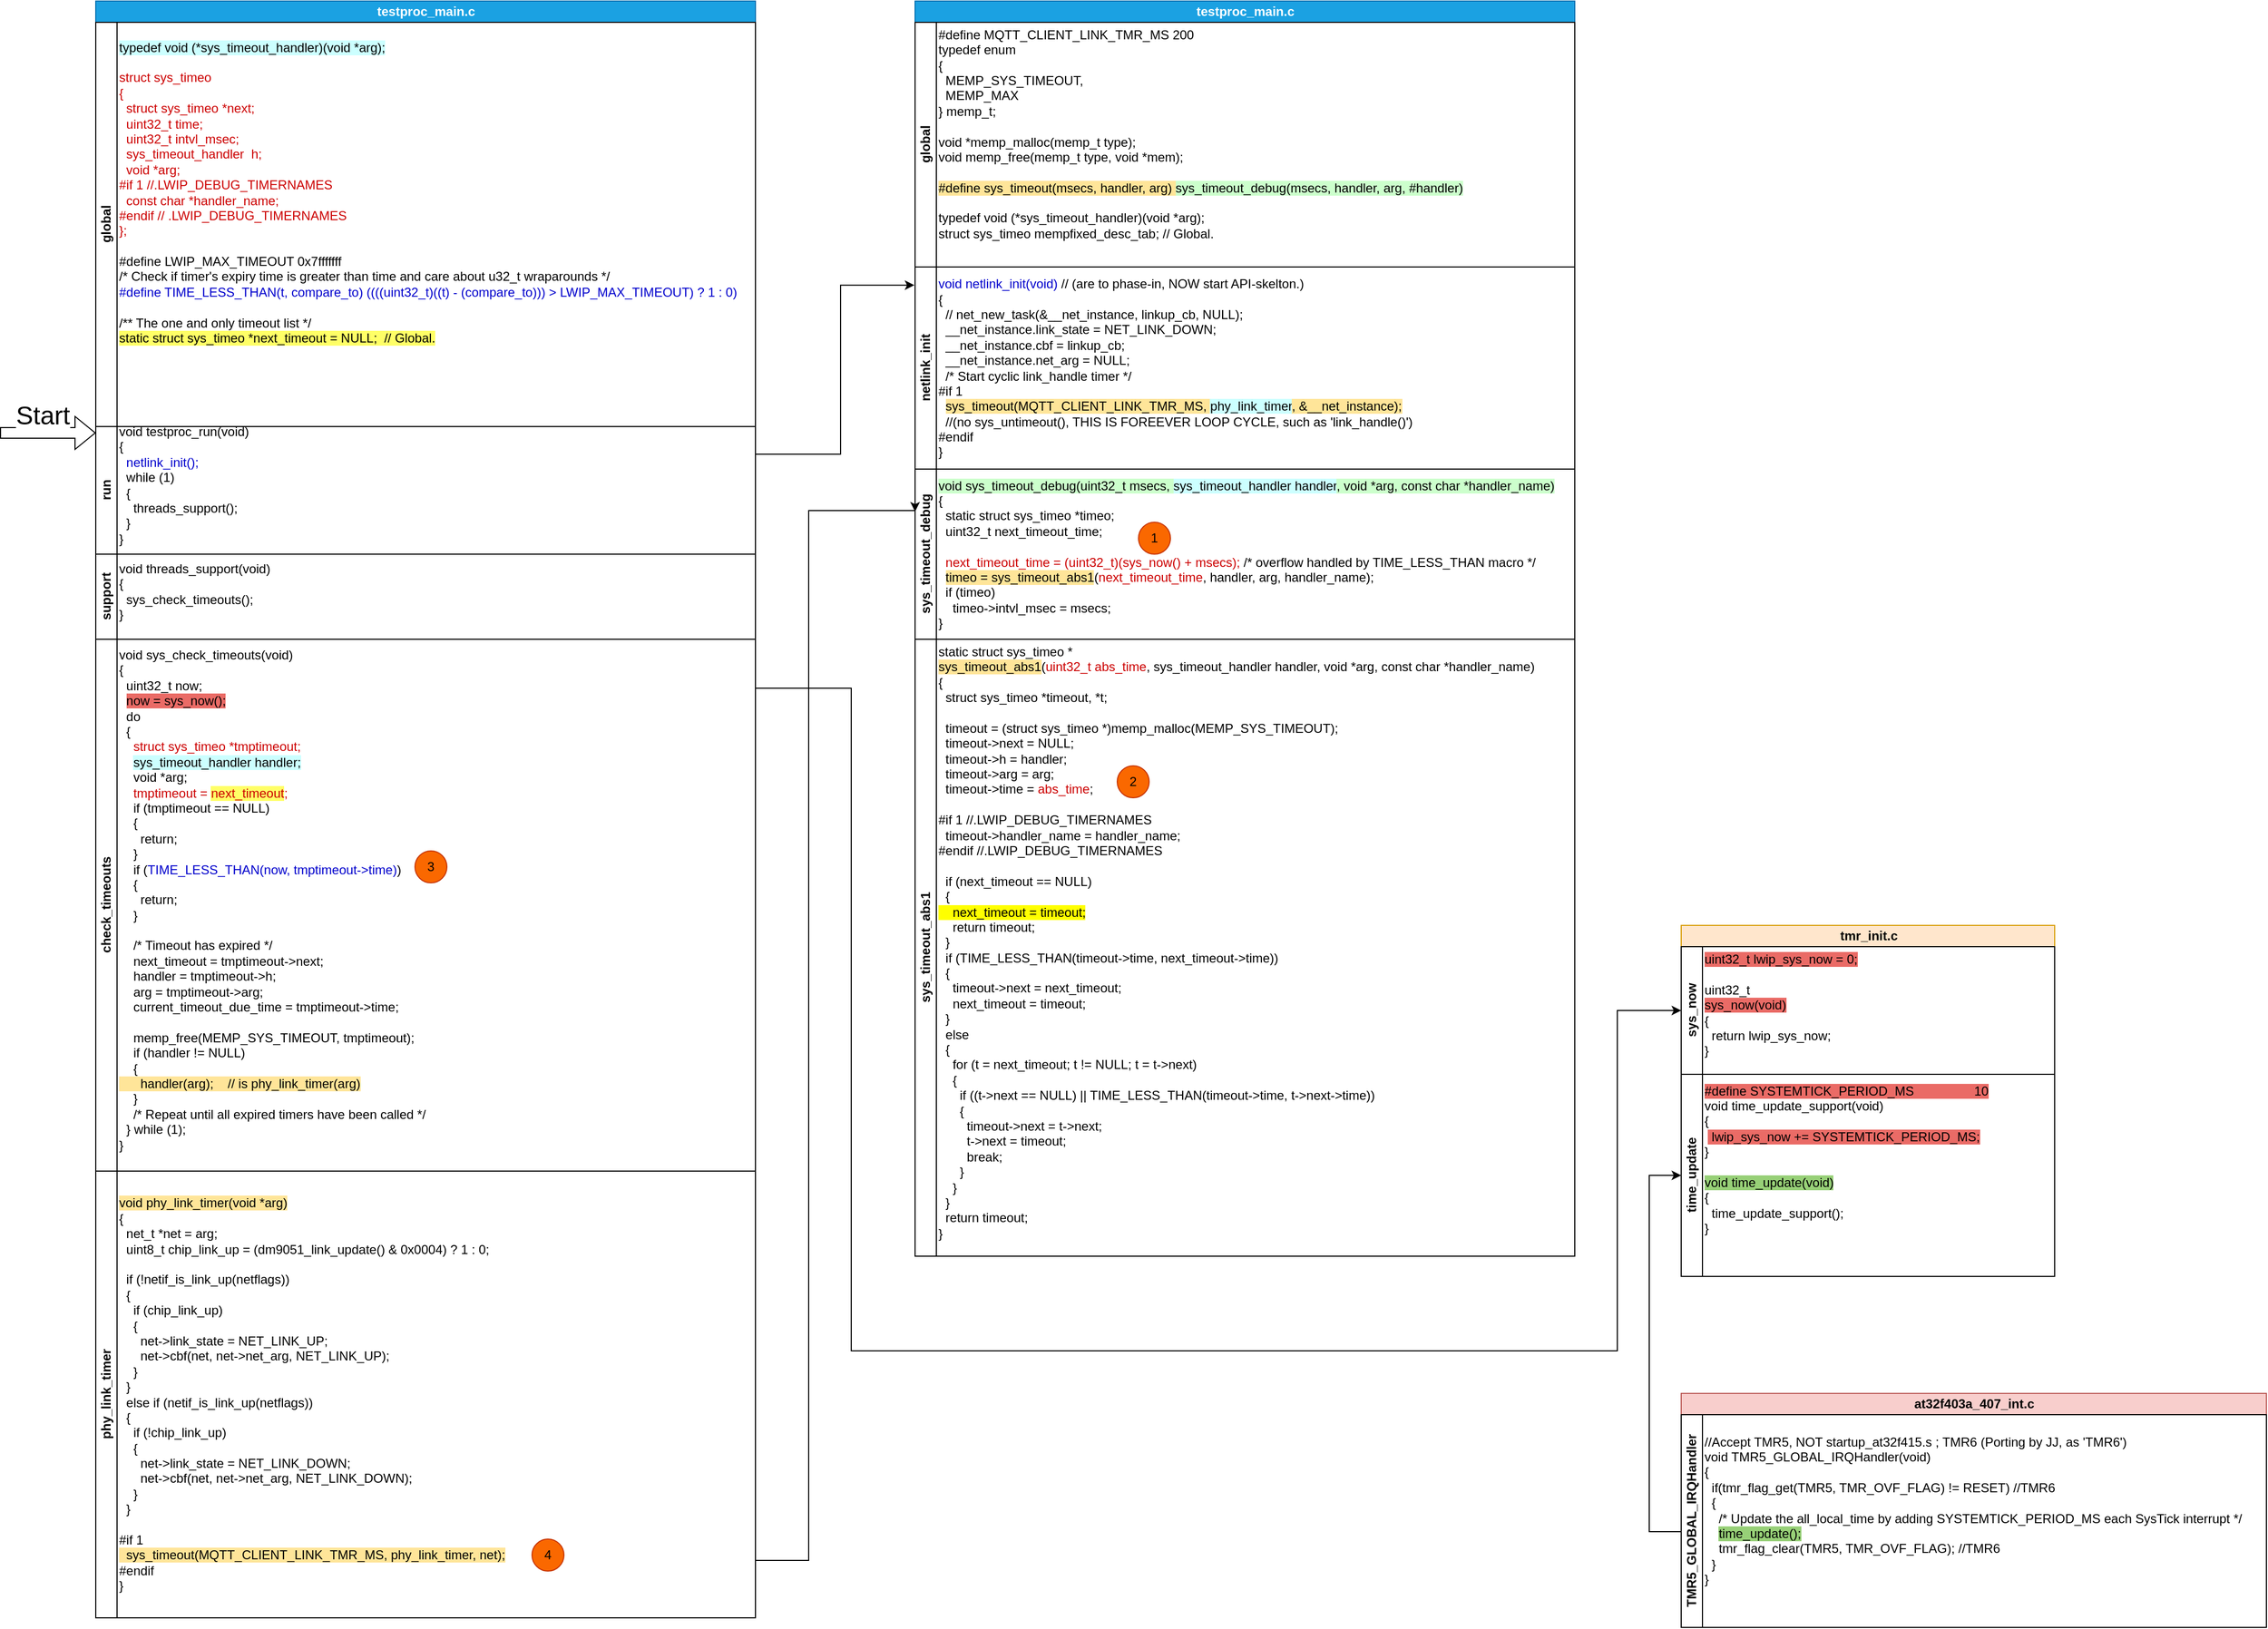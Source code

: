 <mxfile version="22.1.2" type="device">
  <diagram id="--OfDldWvj3_21Q7vEdd" name="threads_support流程圖">
    <mxGraphModel dx="3847" dy="2542" grid="1" gridSize="10" guides="1" tooltips="1" connect="1" arrows="1" fold="1" page="1" pageScale="1" pageWidth="1169" pageHeight="827" math="0" shadow="0">
      <root>
        <mxCell id="0" />
        <mxCell id="1" parent="0" />
        <mxCell id="EVQxHW8LQqNHiingWtXp-5" value="testproc_main.c" style="swimlane;childLayout=stackLayout;resizeParent=1;resizeParentMax=0;horizontal=1;startSize=20;horizontalStack=0;html=1;fillColor=#1ba1e2;fontColor=#ffffff;strokeColor=#006EAF;" parent="1" vertex="1">
          <mxGeometry x="-2170" y="-1589" width="620" height="1520" as="geometry">
            <mxRectangle x="60" y="110" width="70" height="30" as="alternateBounds" />
          </mxGeometry>
        </mxCell>
        <mxCell id="oBCozW88RkX-oRMPtv9t-35" value="global" style="swimlane;startSize=20;horizontal=0;html=1;" parent="EVQxHW8LQqNHiingWtXp-5" vertex="1">
          <mxGeometry y="20" width="620" height="380" as="geometry">
            <mxRectangle y="20" width="440" height="30" as="alternateBounds" />
          </mxGeometry>
        </mxCell>
        <mxCell id="oBCozW88RkX-oRMPtv9t-36" value="&lt;div&gt;&lt;span style=&quot;background-color: rgb(204, 255, 255);&quot;&gt;typedef void (*sys_timeout_handler)(void *arg);&lt;/span&gt;&lt;/div&gt;&lt;div&gt;&lt;br&gt;&lt;/div&gt;&lt;div&gt;&lt;font color=&quot;#cc0000&quot;&gt;struct sys_timeo&lt;/font&gt;&lt;/div&gt;&lt;div&gt;&lt;font color=&quot;#cc0000&quot;&gt;{&lt;/font&gt;&lt;/div&gt;&lt;div&gt;&lt;font color=&quot;#cc0000&quot;&gt;&amp;nbsp; struct sys_timeo *next;&lt;/font&gt;&lt;/div&gt;&lt;div&gt;&lt;font color=&quot;#cc0000&quot;&gt;&amp;nbsp; uint32_t time;&lt;/font&gt;&lt;/div&gt;&lt;div&gt;&lt;font color=&quot;#cc0000&quot;&gt;&amp;nbsp; uint32_t intvl_msec;&lt;/font&gt;&lt;/div&gt;&lt;div&gt;&lt;font color=&quot;#cc0000&quot;&gt;&amp;nbsp; sys_timeout_handler&amp;nbsp; h;&lt;/font&gt;&lt;/div&gt;&lt;div&gt;&lt;font color=&quot;#cc0000&quot;&gt;&amp;nbsp; void *arg;&lt;/font&gt;&lt;/div&gt;&lt;div&gt;&lt;font color=&quot;#cc0000&quot;&gt;#if 1 //.LWIP_DEBUG_TIMERNAMES&lt;/font&gt;&lt;/div&gt;&lt;div&gt;&lt;font color=&quot;#cc0000&quot;&gt;&amp;nbsp; const char *handler_name;&lt;/font&gt;&lt;/div&gt;&lt;div&gt;&lt;font color=&quot;#cc0000&quot;&gt;#endif // .LWIP_DEBUG_TIMERNAMES&lt;/font&gt;&lt;/div&gt;&lt;div&gt;&lt;font color=&quot;#cc0000&quot;&gt;};&lt;/font&gt;&lt;/div&gt;&lt;div&gt;&lt;br&gt;&lt;/div&gt;&lt;div&gt;#define LWIP_MAX_TIMEOUT 0x7fffffff&lt;/div&gt;&lt;div&gt;&lt;span style=&quot;background-color: initial;&quot;&gt;/* Check if timer&#39;s expiry time is greater than time and care about u32_t wraparounds */&lt;/span&gt;&lt;br&gt;&lt;/div&gt;&lt;div&gt;&lt;font color=&quot;#0000cc&quot;&gt;#define TIME_LESS_THAN(t, compare_to) ((((uint32_t)((t) - (compare_to))) &amp;gt; LWIP_MAX_TIMEOUT) ? 1 : 0)&lt;/font&gt;&lt;/div&gt;&lt;div&gt;&lt;br&gt;&lt;/div&gt;&lt;div&gt;/** The one and only timeout list */&lt;/div&gt;&lt;span style=&quot;background-color: rgb(255, 255, 102);&quot;&gt;static struct sys_timeo *next_timeout = NULL;&amp;nbsp; // Global.&lt;/span&gt;" style="text;html=1;align=left;verticalAlign=middle;resizable=0;points=[];autosize=1;strokeColor=none;fillColor=none;" parent="oBCozW88RkX-oRMPtv9t-35" vertex="1">
          <mxGeometry x="20" y="10" width="600" height="300" as="geometry" />
        </mxCell>
        <mxCell id="EVQxHW8LQqNHiingWtXp-6" value="run" style="swimlane;startSize=20;horizontal=0;html=1;" parent="EVQxHW8LQqNHiingWtXp-5" vertex="1">
          <mxGeometry y="400" width="620" height="120" as="geometry">
            <mxRectangle y="50" width="440" height="30" as="alternateBounds" />
          </mxGeometry>
        </mxCell>
        <mxCell id="EVQxHW8LQqNHiingWtXp-21" value="&lt;div&gt;void testproc_run(void)&lt;/div&gt;&lt;div&gt;{&lt;/div&gt;&lt;div&gt;&amp;nbsp; &lt;font color=&quot;#0000cc&quot;&gt;netlink_init();&lt;/font&gt;&lt;br&gt;&lt;/div&gt;&lt;div&gt;&lt;div&gt;&amp;nbsp; while (1)&lt;/div&gt;&lt;div&gt;&amp;nbsp; {&lt;/div&gt;&lt;div&gt;&amp;nbsp; &amp;nbsp; threads_support();&lt;/div&gt;&lt;div&gt;&amp;nbsp; }&lt;/div&gt;&lt;div&gt;}&lt;/div&gt;&lt;/div&gt;" style="text;html=1;align=left;verticalAlign=middle;resizable=0;points=[];autosize=1;strokeColor=none;fillColor=none;" parent="EVQxHW8LQqNHiingWtXp-6" vertex="1">
          <mxGeometry x="20" y="-10" width="150" height="130" as="geometry" />
        </mxCell>
        <mxCell id="EVQxHW8LQqNHiingWtXp-7" value="support" style="swimlane;startSize=20;horizontal=0;html=1;" parent="EVQxHW8LQqNHiingWtXp-5" vertex="1">
          <mxGeometry y="520" width="620" height="80" as="geometry">
            <mxRectangle y="490" width="620" height="30" as="alternateBounds" />
          </mxGeometry>
        </mxCell>
        <mxCell id="oBCozW88RkX-oRMPtv9t-1" value="&lt;div&gt;void threads_support(void)&lt;/div&gt;&lt;div&gt;{&lt;/div&gt;&lt;div&gt;&amp;nbsp; sys_check_timeouts();&lt;/div&gt;&lt;div&gt;}&lt;/div&gt;" style="text;html=1;align=left;verticalAlign=middle;resizable=0;points=[];autosize=1;strokeColor=none;fillColor=none;" parent="EVQxHW8LQqNHiingWtXp-7" vertex="1">
          <mxGeometry x="20" width="170" height="70" as="geometry" />
        </mxCell>
        <mxCell id="EVQxHW8LQqNHiingWtXp-15" value="check_timeouts" style="swimlane;startSize=20;horizontal=0;html=1;" parent="EVQxHW8LQqNHiingWtXp-5" vertex="1">
          <mxGeometry y="600" width="620" height="500" as="geometry">
            <mxRectangle y="570" width="620" height="30" as="alternateBounds" />
          </mxGeometry>
        </mxCell>
        <mxCell id="oBCozW88RkX-oRMPtv9t-4" value="&lt;div&gt;void sys_check_timeouts(void)&lt;/div&gt;&lt;div&gt;{&lt;/div&gt;&lt;div&gt;&amp;nbsp; uint32_t now;&lt;/div&gt;&lt;div&gt;&lt;span style=&quot;background-color: initial;&quot;&gt;&amp;nbsp; &lt;/span&gt;&lt;span style=&quot;background-color: rgb(234, 107, 102);&quot;&gt;now = sys_now();&lt;/span&gt;&lt;br&gt;&lt;/div&gt;&lt;div&gt;&lt;span style=&quot;background-color: initial;&quot;&gt;&amp;nbsp; do&lt;/span&gt;&lt;br&gt;&lt;/div&gt;&lt;div&gt;&amp;nbsp; {&lt;/div&gt;&lt;div&gt;&amp;nbsp; &amp;nbsp; &lt;font color=&quot;#cc0000&quot;&gt;struct sys_timeo *tmptimeout;&lt;/font&gt;&lt;/div&gt;&lt;div&gt;&amp;nbsp; &amp;nbsp; &lt;span style=&quot;background-color: rgb(204, 255, 255);&quot;&gt;sys_timeout_handler handler;&lt;/span&gt;&lt;/div&gt;&lt;div&gt;&amp;nbsp; &amp;nbsp; void *arg;&lt;/div&gt;&lt;div&gt;&amp;nbsp; &amp;nbsp; &lt;font style=&quot;&quot; color=&quot;#cc0000&quot;&gt;tmptimeout = &lt;span style=&quot;background-color: rgb(255, 255, 102);&quot;&gt;next_timeout&lt;/span&gt;;&lt;/font&gt;&lt;br&gt;&lt;/div&gt;&lt;div&gt;&amp;nbsp; &amp;nbsp; if (tmptimeout == NULL)&lt;/div&gt;&lt;div&gt;&amp;nbsp; &amp;nbsp; {&lt;/div&gt;&lt;div&gt;&amp;nbsp; &amp;nbsp; &amp;nbsp; return;&lt;/div&gt;&lt;div&gt;&amp;nbsp; &amp;nbsp; }&lt;/div&gt;&lt;div&gt;&lt;span style=&quot;background-color: initial;&quot;&gt;&amp;nbsp; &amp;nbsp; if (&lt;font color=&quot;#0000cc&quot;&gt;TIME_LESS_THAN(now, tmptimeout-&amp;gt;time)&lt;/font&gt;)&lt;/span&gt;&lt;br&gt;&lt;/div&gt;&lt;div&gt;&amp;nbsp; &amp;nbsp; {&lt;/div&gt;&lt;div&gt;&amp;nbsp; &amp;nbsp; &amp;nbsp; return;&lt;/div&gt;&lt;div&gt;&amp;nbsp; &amp;nbsp; }&lt;/div&gt;&lt;div&gt;&lt;br&gt;&lt;/div&gt;&lt;div&gt;&amp;nbsp; &amp;nbsp; /* Timeout has expired */&lt;/div&gt;&lt;div&gt;&amp;nbsp; &amp;nbsp; next_timeout = tmptimeout-&amp;gt;next;&lt;/div&gt;&lt;div&gt;&amp;nbsp; &amp;nbsp; handler = tmptimeout-&amp;gt;h;&amp;nbsp;&lt;/div&gt;&lt;div&gt;&amp;nbsp; &amp;nbsp; arg = tmptimeout-&amp;gt;arg;&lt;/div&gt;&lt;div&gt;&amp;nbsp; &amp;nbsp; current_timeout_due_time = tmptimeout-&amp;gt;time;&lt;/div&gt;&lt;div&gt;&lt;br&gt;&lt;/div&gt;&lt;div&gt;&amp;nbsp; &amp;nbsp; memp_free(MEMP_SYS_TIMEOUT, tmptimeout);&lt;/div&gt;&lt;div&gt;&amp;nbsp; &amp;nbsp; if (handler != NULL)&lt;/div&gt;&lt;div&gt;&amp;nbsp; &amp;nbsp; {&lt;/div&gt;&lt;div&gt;&lt;span style=&quot;background-color: rgb(255, 229, 153);&quot;&gt;&amp;nbsp; &amp;nbsp; &amp;nbsp; handler(arg);&amp;nbsp; &amp;nbsp; // is phy_link_timer(arg)&lt;/span&gt;&lt;br&gt;&lt;/div&gt;&lt;div&gt;&amp;nbsp; &amp;nbsp; }&lt;/div&gt;&lt;div&gt;&lt;span style=&quot;background-color: initial;&quot;&gt;&amp;nbsp; &amp;nbsp; /* Repeat until all expired timers have been called */&lt;/span&gt;&lt;br&gt;&lt;/div&gt;&lt;div&gt;&amp;nbsp; } while (1);&lt;/div&gt;&lt;div&gt;}&lt;/div&gt;" style="text;html=1;align=left;verticalAlign=middle;resizable=0;points=[];autosize=1;strokeColor=none;fillColor=none;" parent="EVQxHW8LQqNHiingWtXp-15" vertex="1">
          <mxGeometry x="20" width="310" height="490" as="geometry" />
        </mxCell>
        <mxCell id="NPQRFd8YleLFNfLJd79X-15" value="3" style="ellipse;whiteSpace=wrap;html=1;aspect=fixed;fillColor=#fa6800;strokeColor=#C73500;fontColor=#000000;" vertex="1" parent="EVQxHW8LQqNHiingWtXp-15">
          <mxGeometry x="300" y="199" width="30" height="30" as="geometry" />
        </mxCell>
        <mxCell id="oBCozW88RkX-oRMPtv9t-25" value="phy_link_timer" style="swimlane;startSize=20;horizontal=0;html=1;" parent="EVQxHW8LQqNHiingWtXp-5" vertex="1">
          <mxGeometry y="1100" width="620" height="420" as="geometry">
            <mxRectangle y="1160" width="620" height="30" as="alternateBounds" />
          </mxGeometry>
        </mxCell>
        <mxCell id="oBCozW88RkX-oRMPtv9t-59" value="&lt;div&gt;&lt;br&gt;&lt;/div&gt;&lt;div&gt;&lt;span style=&quot;background-color: rgb(255, 229, 153);&quot;&gt;void phy_link_timer(void *arg)&lt;/span&gt;&lt;/div&gt;&lt;div&gt;{&lt;/div&gt;&lt;div&gt;&amp;nbsp; net_t *net = arg;&lt;/div&gt;&lt;div&gt;&amp;nbsp; uint8_t chip_link_up = (dm9051_link_update() &amp;amp; 0x0004) ? 1 : 0;&lt;/div&gt;&lt;div&gt;&lt;br&gt;&lt;/div&gt;&lt;div&gt;&amp;nbsp; if (!netif_is_link_up(netflags))&lt;/div&gt;&lt;div&gt;&amp;nbsp; {&lt;/div&gt;&lt;div&gt;&amp;nbsp; &amp;nbsp; if (chip_link_up)&lt;/div&gt;&lt;div&gt;&amp;nbsp; &amp;nbsp; {&lt;/div&gt;&lt;div&gt;&amp;nbsp; &amp;nbsp; &amp;nbsp; net-&amp;gt;link_state = NET_LINK_UP;&lt;/div&gt;&lt;div&gt;&amp;nbsp; &amp;nbsp; &amp;nbsp; net-&amp;gt;cbf(net, net-&amp;gt;net_arg, NET_LINK_UP);&lt;/div&gt;&lt;div&gt;&amp;nbsp; &amp;nbsp; }&lt;/div&gt;&lt;div&gt;&amp;nbsp; }&lt;/div&gt;&lt;div&gt;&amp;nbsp; else if (netif_is_link_up(netflags))&lt;/div&gt;&lt;div&gt;&amp;nbsp; {&lt;/div&gt;&lt;div&gt;&amp;nbsp; &amp;nbsp; if (!chip_link_up)&lt;/div&gt;&lt;div&gt;&amp;nbsp; &amp;nbsp; {&lt;/div&gt;&lt;div&gt;&amp;nbsp; &amp;nbsp; &amp;nbsp; net-&amp;gt;link_state = NET_LINK_DOWN;&lt;/div&gt;&lt;div&gt;&amp;nbsp; &amp;nbsp; &amp;nbsp; net-&amp;gt;cbf(net, net-&amp;gt;net_arg, NET_LINK_DOWN);&lt;/div&gt;&lt;div&gt;&amp;nbsp; &amp;nbsp; }&lt;/div&gt;&lt;div&gt;&amp;nbsp; }&lt;/div&gt;&lt;div&gt;&lt;br&gt;&lt;/div&gt;&lt;div&gt;#if 1&lt;/div&gt;&lt;div&gt;&lt;span style=&quot;background-color: rgb(255, 229, 153);&quot;&gt;&amp;nbsp; sys_timeout(MQTT_CLIENT_LINK_TMR_MS, phy_link_timer, net);&lt;/span&gt;&lt;/div&gt;&lt;div&gt;#endif&lt;/div&gt;&lt;div&gt;}&lt;/div&gt;&lt;div&gt;&lt;br&gt;&lt;/div&gt;" style="text;html=1;align=left;verticalAlign=middle;resizable=0;points=[];autosize=1;strokeColor=none;fillColor=none;" parent="oBCozW88RkX-oRMPtv9t-25" vertex="1">
          <mxGeometry x="20" width="390" height="420" as="geometry" />
        </mxCell>
        <mxCell id="NPQRFd8YleLFNfLJd79X-3" value="4" style="ellipse;whiteSpace=wrap;html=1;aspect=fixed;fillColor=#fa6800;strokeColor=#C73500;fontColor=#000000;" vertex="1" parent="oBCozW88RkX-oRMPtv9t-25">
          <mxGeometry x="410" y="346" width="30" height="30" as="geometry" />
        </mxCell>
        <mxCell id="oBCozW88RkX-oRMPtv9t-8" value="tmr_init.c" style="swimlane;childLayout=stackLayout;resizeParent=1;resizeParentMax=0;horizontal=1;startSize=20;horizontalStack=0;html=1;fillColor=#ffe6cc;strokeColor=#d79b00;" parent="1" vertex="1">
          <mxGeometry x="-680" y="-720" width="351" height="330" as="geometry">
            <mxRectangle x="60" y="110" width="70" height="30" as="alternateBounds" />
          </mxGeometry>
        </mxCell>
        <mxCell id="oBCozW88RkX-oRMPtv9t-9" value="sys_now" style="swimlane;startSize=20;horizontal=0;html=1;" parent="oBCozW88RkX-oRMPtv9t-8" vertex="1">
          <mxGeometry y="20" width="351" height="120" as="geometry" />
        </mxCell>
        <mxCell id="oBCozW88RkX-oRMPtv9t-10" value="&lt;div&gt;&lt;span style=&quot;background-color: rgb(234, 107, 102);&quot;&gt;uint32_t lwip_sys_now = 0;&lt;/span&gt;&lt;/div&gt;&lt;div&gt;&lt;br&gt;&lt;/div&gt;&lt;div&gt;uint32_t&lt;/div&gt;&lt;div&gt;&lt;span style=&quot;background-color: rgb(234, 107, 102);&quot;&gt;sys_now(void)&lt;/span&gt;&lt;/div&gt;&lt;div&gt;{&lt;/div&gt;&lt;div&gt;&amp;nbsp; return lwip_sys_now;&lt;/div&gt;&lt;div&gt;}&lt;/div&gt;" style="text;html=1;align=left;verticalAlign=middle;resizable=0;points=[];autosize=1;strokeColor=none;fillColor=none;" parent="oBCozW88RkX-oRMPtv9t-9" vertex="1">
          <mxGeometry x="20" width="170" height="110" as="geometry" />
        </mxCell>
        <mxCell id="oBCozW88RkX-oRMPtv9t-13" value="time_update" style="swimlane;startSize=20;horizontal=0;html=1;" parent="oBCozW88RkX-oRMPtv9t-8" vertex="1">
          <mxGeometry y="140" width="351" height="190" as="geometry" />
        </mxCell>
        <mxCell id="NPQRFd8YleLFNfLJd79X-8" value="&lt;div&gt;&lt;span style=&quot;background-color: rgb(234, 107, 102);&quot;&gt;#define SYSTEMTICK_PERIOD_MS&amp;nbsp; &amp;nbsp; &amp;nbsp; &amp;nbsp; &amp;nbsp; &amp;nbsp; &amp;nbsp;&lt;span style=&quot;white-space: pre;&quot;&gt;&amp;nbsp;&amp;nbsp;&amp;nbsp;&amp;nbsp;&lt;/span&gt;10&lt;/span&gt;&lt;/div&gt;&lt;div&gt;void time_update_support(void)&lt;/div&gt;&lt;div&gt;{&lt;/div&gt;&lt;div&gt;&amp;nbsp;&lt;span style=&quot;background-color: rgb(234, 107, 102);&quot;&gt; lwip_sys_now += SYSTEMTICK_PERIOD_MS;&lt;/span&gt;&lt;/div&gt;&lt;div&gt;}&lt;/div&gt;&lt;div&gt;&lt;br&gt;&lt;/div&gt;&lt;div&gt;&lt;span style=&quot;background-color: rgb(151, 208, 119);&quot;&gt;void time_update(void)&lt;/span&gt;&lt;/div&gt;&lt;div&gt;{&lt;/div&gt;&lt;div&gt;&amp;nbsp; time_update_support();&lt;/div&gt;&lt;div&gt;}&lt;/div&gt;" style="text;html=1;align=left;verticalAlign=middle;resizable=0;points=[];autosize=1;strokeColor=none;fillColor=none;" vertex="1" parent="oBCozW88RkX-oRMPtv9t-13">
          <mxGeometry x="20" width="290" height="160" as="geometry" />
        </mxCell>
        <mxCell id="oBCozW88RkX-oRMPtv9t-18" style="edgeStyle=orthogonalEdgeStyle;rounded=0;orthogonalLoop=1;jettySize=auto;html=1;startArrow=none;startFill=0;entryX=0;entryY=0.5;entryDx=0;entryDy=0;" parent="1" edge="1" target="oBCozW88RkX-oRMPtv9t-9">
          <mxGeometry relative="1" as="geometry">
            <Array as="points">
              <mxPoint x="-1460" y="-943" />
              <mxPoint x="-1460" y="-320" />
              <mxPoint x="-740" y="-320" />
              <mxPoint x="-740" y="-640" />
            </Array>
            <mxPoint x="-1550" y="-943.04" as="sourcePoint" />
            <mxPoint x="-1450" y="-533" as="targetPoint" />
          </mxGeometry>
        </mxCell>
        <mxCell id="gl4QMVNb20nadSJKKBGm-1" value="testproc_main.c" style="swimlane;childLayout=stackLayout;resizeParent=1;resizeParentMax=0;horizontal=1;startSize=20;horizontalStack=0;html=1;fillColor=#1ba1e2;fontColor=#ffffff;strokeColor=#006EAF;" parent="1" vertex="1">
          <mxGeometry x="-1400" y="-1589" width="620" height="1180" as="geometry">
            <mxRectangle x="60" y="110" width="70" height="30" as="alternateBounds" />
          </mxGeometry>
        </mxCell>
        <mxCell id="gl4QMVNb20nadSJKKBGm-8" value="global" style="swimlane;startSize=20;horizontal=0;html=1;" parent="gl4QMVNb20nadSJKKBGm-1" vertex="1">
          <mxGeometry y="20" width="620" height="230" as="geometry" />
        </mxCell>
        <mxCell id="gl4QMVNb20nadSJKKBGm-10" value="&lt;span style=&quot;background-color: rgb(255, 229, 153);&quot;&gt;&lt;div&gt;#define MQTT_CLIENT_LINK_TMR_MS 200&lt;br&gt;&lt;/div&gt;&lt;div&gt;typedef enum&lt;/div&gt;&lt;div&gt;{&lt;/div&gt;&lt;div&gt;&amp;nbsp; MEMP_SYS_TIMEOUT,&lt;/div&gt;&lt;div&gt;&amp;nbsp; MEMP_MAX&lt;br&gt;&lt;/div&gt;&lt;div&gt;} memp_t;&lt;/div&gt;&lt;div&gt;&lt;br&gt;&lt;/div&gt;&lt;div&gt;void *memp_malloc(memp_t type);&lt;/div&gt;&lt;div&gt;void memp_free(memp_t type, void *mem);&lt;/div&gt;&lt;br&gt;#define sys_timeout(msecs, handler, arg) &lt;/span&gt;&lt;span style=&quot;background-color: rgb(204, 255, 204);&quot;&gt;sys_timeout_debug(msecs, handler, arg, #handler)&lt;/span&gt;&lt;br&gt;&lt;br&gt;typedef void (*sys_timeout_handler)(void *arg);&lt;br&gt;struct sys_timeo mempfixed_desc_tab; // Global.&lt;span style=&quot;background-color: rgb(204, 255, 255);&quot;&gt;&lt;br&gt;&lt;/span&gt;" style="text;html=1;align=left;verticalAlign=middle;resizable=0;points=[];autosize=1;strokeColor=none;fillColor=none;" parent="gl4QMVNb20nadSJKKBGm-8" vertex="1">
          <mxGeometry x="20" width="520" height="210" as="geometry" />
        </mxCell>
        <mxCell id="gl4QMVNb20nadSJKKBGm-2" value="netlink_init" style="swimlane;startSize=20;horizontal=0;html=1;" parent="gl4QMVNb20nadSJKKBGm-1" vertex="1">
          <mxGeometry y="250" width="620" height="190" as="geometry" />
        </mxCell>
        <mxCell id="gl4QMVNb20nadSJKKBGm-9" value="&lt;div&gt;&lt;font color=&quot;#0000cc&quot;&gt;void netlink_init(void)&lt;/font&gt; // (are to phase-in, NOW start API-skelton.)&lt;/div&gt;&lt;div&gt;{&lt;/div&gt;&lt;div&gt;&amp;nbsp; // net_new_task(&amp;amp;__net_instance, linkup_cb, NULL);&lt;/div&gt;&lt;div&gt;&amp;nbsp; __net_instance.link_state = NET_LINK_DOWN;&lt;/div&gt;&lt;div&gt;&amp;nbsp; __net_instance.cbf = linkup_cb;&lt;/div&gt;&lt;div&gt;&amp;nbsp; __net_instance.net_arg = NULL;&lt;/div&gt;&lt;div&gt;&amp;nbsp; /* Start cyclic link_handle timer */&lt;/div&gt;&lt;div&gt;#if 1&lt;/div&gt;&lt;div&gt;&amp;nbsp; &lt;span style=&quot;background-color: rgb(255, 229, 153);&quot;&gt;sys_timeout(MQTT_CLIENT_LINK_TMR_MS, &lt;/span&gt;&lt;span style=&quot;background-color: rgb(204, 255, 255);&quot;&gt;phy_link_timer&lt;/span&gt;&lt;span style=&quot;background-color: rgb(255, 229, 153);&quot;&gt;, &amp;amp;__net_instance);&lt;/span&gt;&amp;nbsp;&lt;/div&gt;&lt;div&gt;&amp;nbsp; //(no sys_untimeout(), THIS IS FOREEVER LOOP CYCLE, such as &#39;link_handle()&#39;)&lt;/div&gt;&lt;div&gt;#endif&lt;/div&gt;&lt;div&gt;}&lt;/div&gt;" style="text;html=1;align=left;verticalAlign=middle;resizable=0;points=[];autosize=1;strokeColor=none;fillColor=none;" parent="gl4QMVNb20nadSJKKBGm-2" vertex="1">
          <mxGeometry x="20" width="470" height="190" as="geometry" />
        </mxCell>
        <mxCell id="gl4QMVNb20nadSJKKBGm-4" value="sys_timeout_debug" style="swimlane;startSize=20;horizontal=0;html=1;" parent="gl4QMVNb20nadSJKKBGm-1" vertex="1">
          <mxGeometry y="440" width="620" height="160" as="geometry" />
        </mxCell>
        <mxCell id="gl4QMVNb20nadSJKKBGm-5" value="&lt;div&gt;&lt;span style=&quot;background-color: rgb(204, 255, 204);&quot;&gt;void sys_timeout_debug(uint32_t msecs, &lt;/span&gt;&lt;span style=&quot;background-color: rgb(204, 255, 255);&quot;&gt;sys_timeout_handler handler&lt;/span&gt;&lt;span style=&quot;background-color: rgb(204, 255, 204);&quot;&gt;, void *arg, const char *handler_name)&lt;/span&gt;&lt;/div&gt;&lt;div&gt;{&lt;/div&gt;&lt;div&gt;&amp;nbsp; static struct sys_timeo *timeo;&lt;/div&gt;&lt;div&gt;&amp;nbsp; uint32_t next_timeout_time;&lt;/div&gt;&lt;div&gt;&lt;br&gt;&lt;/div&gt;&lt;div&gt;&amp;nbsp; &lt;font color=&quot;#cc0000&quot;&gt;next_timeout_time = (uint32_t)(sys_now() + msecs);&lt;/font&gt; /* overflow handled by TIME_LESS_THAN macro */&lt;/div&gt;&lt;div&gt;&amp;nbsp; &lt;span style=&quot;background-color: rgb(255, 229, 153);&quot;&gt;timeo = sys_timeout_abs1&lt;/span&gt;(&lt;font color=&quot;#cc0000&quot;&gt;next_timeout_time&lt;/font&gt;, handler, arg, handler_name);&lt;/div&gt;&lt;div&gt;&amp;nbsp; if (timeo)&lt;/div&gt;&lt;div&gt;&amp;nbsp; &amp;nbsp; timeo-&amp;gt;intvl_msec = msecs;&lt;/div&gt;&lt;div&gt;}&lt;/div&gt;" style="text;html=1;align=left;verticalAlign=middle;resizable=0;points=[];autosize=1;strokeColor=none;fillColor=none;" parent="gl4QMVNb20nadSJKKBGm-4" vertex="1">
          <mxGeometry x="20" width="600" height="160" as="geometry" />
        </mxCell>
        <mxCell id="EVQxHW8LQqNHiingWtXp-16" value="1" style="ellipse;whiteSpace=wrap;html=1;aspect=fixed;fillColor=#fa6800;strokeColor=#C73500;fontColor=#000000;" parent="gl4QMVNb20nadSJKKBGm-4" vertex="1">
          <mxGeometry x="210" y="50" width="30" height="30" as="geometry" />
        </mxCell>
        <mxCell id="gl4QMVNb20nadSJKKBGm-6" value="sys_timeout_abs1" style="swimlane;startSize=20;horizontal=0;html=1;" parent="gl4QMVNb20nadSJKKBGm-1" vertex="1">
          <mxGeometry y="600" width="620" height="580" as="geometry" />
        </mxCell>
        <mxCell id="gl4QMVNb20nadSJKKBGm-7" value="&lt;div&gt;static struct sys_timeo *&lt;/div&gt;&lt;div&gt;&lt;span style=&quot;background-color: rgb(255, 229, 153);&quot;&gt;sys_timeout_abs1&lt;/span&gt;(&lt;font color=&quot;#cc0000&quot;&gt;uint32_t abs_time&lt;/font&gt;, sys_timeout_handler handler, void *arg, const char *handler_name)&lt;/div&gt;&lt;div&gt;{&lt;/div&gt;&lt;div&gt;&amp;nbsp; struct sys_timeo *timeout, *t;&lt;/div&gt;&lt;div&gt;&lt;br&gt;&lt;/div&gt;&lt;div&gt;&amp;nbsp; timeout = (struct sys_timeo *)memp_malloc(MEMP_SYS_TIMEOUT);&lt;/div&gt;&lt;div&gt;&lt;span style=&quot;background-color: initial;&quot;&gt;&amp;nbsp; timeout-&amp;gt;next = NULL;&lt;/span&gt;&lt;br&gt;&lt;/div&gt;&lt;div&gt;&amp;nbsp; timeout-&amp;gt;h = handler;&lt;/div&gt;&lt;div&gt;&amp;nbsp; timeout-&amp;gt;arg = arg;&lt;/div&gt;&lt;div&gt;&amp;nbsp; timeout-&amp;gt;time = &lt;font color=&quot;#cc0000&quot;&gt;abs_time&lt;/font&gt;;&lt;/div&gt;&lt;div&gt;&lt;br&gt;&lt;/div&gt;&lt;div&gt;#if 1 //.LWIP_DEBUG_TIMERNAMES&lt;/div&gt;&lt;div&gt;&amp;nbsp; timeout-&amp;gt;handler_name = handler_name;&lt;/div&gt;&lt;div&gt;&lt;span style=&quot;background-color: initial;&quot;&gt;#endif //.LWIP_DEBUG_TIMERNAMES&lt;/span&gt;&lt;br&gt;&lt;/div&gt;&lt;div&gt;&lt;br&gt;&lt;/div&gt;&lt;div&gt;&amp;nbsp; if (next_timeout == NULL)&lt;/div&gt;&lt;div&gt;&amp;nbsp; {&lt;/div&gt;&lt;div&gt;&lt;span style=&quot;background-color: rgb(255, 255, 0);&quot;&gt;&amp;nbsp; &amp;nbsp; next_timeout = timeout;&lt;/span&gt;&lt;/div&gt;&lt;div&gt;&amp;nbsp; &amp;nbsp; return timeout;&lt;/div&gt;&lt;div&gt;&amp;nbsp; }&lt;/div&gt;&lt;div&gt;&amp;nbsp; if (TIME_LESS_THAN(timeout-&amp;gt;time, next_timeout-&amp;gt;time))&lt;/div&gt;&lt;div&gt;&amp;nbsp; {&lt;/div&gt;&lt;div&gt;&amp;nbsp; &amp;nbsp; timeout-&amp;gt;next = next_timeout;&lt;/div&gt;&lt;div&gt;&amp;nbsp; &amp;nbsp; next_timeout = timeout;&lt;/div&gt;&lt;div&gt;&amp;nbsp; }&lt;/div&gt;&lt;div&gt;&amp;nbsp; else&lt;/div&gt;&lt;div&gt;&amp;nbsp; {&lt;/div&gt;&lt;div&gt;&amp;nbsp; &amp;nbsp; for (t = next_timeout; t != NULL; t = t-&amp;gt;next)&lt;/div&gt;&lt;div&gt;&amp;nbsp; &amp;nbsp; {&lt;/div&gt;&lt;div&gt;&amp;nbsp; &amp;nbsp; &amp;nbsp; if ((t-&amp;gt;next == NULL) || TIME_LESS_THAN(timeout-&amp;gt;time, t-&amp;gt;next-&amp;gt;time))&lt;/div&gt;&lt;div&gt;&amp;nbsp; &amp;nbsp; &amp;nbsp; {&lt;/div&gt;&lt;div&gt;&amp;nbsp; &amp;nbsp; &amp;nbsp; &amp;nbsp; timeout-&amp;gt;next = t-&amp;gt;next;&lt;/div&gt;&lt;div&gt;&amp;nbsp; &amp;nbsp; &amp;nbsp; &amp;nbsp; t-&amp;gt;next = timeout;&lt;/div&gt;&lt;div&gt;&amp;nbsp; &amp;nbsp; &amp;nbsp; &amp;nbsp; break;&lt;/div&gt;&lt;div&gt;&amp;nbsp; &amp;nbsp; &amp;nbsp; }&lt;/div&gt;&lt;div&gt;&amp;nbsp; &amp;nbsp; }&lt;/div&gt;&lt;div&gt;&amp;nbsp; }&lt;/div&gt;&lt;div&gt;&amp;nbsp; return timeout;&lt;/div&gt;&lt;div&gt;}&lt;/div&gt;" style="text;html=1;align=left;verticalAlign=middle;resizable=0;points=[];autosize=1;strokeColor=none;fillColor=none;" parent="gl4QMVNb20nadSJKKBGm-6" vertex="1">
          <mxGeometry x="20" width="580" height="570" as="geometry" />
        </mxCell>
        <mxCell id="EVQxHW8LQqNHiingWtXp-14" value="2" style="ellipse;whiteSpace=wrap;html=1;aspect=fixed;fillColor=#fa6800;strokeColor=#C73500;fontColor=#000000;" parent="gl4QMVNb20nadSJKKBGm-6" vertex="1">
          <mxGeometry x="190" y="119" width="30" height="30" as="geometry" />
        </mxCell>
        <mxCell id="gl4QMVNb20nadSJKKBGm-11" style="edgeStyle=orthogonalEdgeStyle;rounded=0;orthogonalLoop=1;jettySize=auto;html=1;entryX=-0.001;entryY=0.09;entryDx=0;entryDy=0;entryPerimeter=0;exitX=1;exitY=0.25;exitDx=0;exitDy=0;" parent="1" source="EVQxHW8LQqNHiingWtXp-6" target="gl4QMVNb20nadSJKKBGm-2" edge="1">
          <mxGeometry relative="1" as="geometry">
            <mxPoint x="-1510" y="-1163" as="sourcePoint" />
            <mxPoint x="-1410" y="-1044.95" as="targetPoint" />
            <Array as="points">
              <mxPoint x="-1550" y="-1163" />
              <mxPoint x="-1470" y="-1163" />
              <mxPoint x="-1470" y="-1322" />
            </Array>
          </mxGeometry>
        </mxCell>
        <mxCell id="NPQRFd8YleLFNfLJd79X-4" value="" style="shape=flexArrow;endArrow=classic;html=1;rounded=0;" edge="1" parent="1">
          <mxGeometry width="50" height="50" relative="1" as="geometry">
            <mxPoint x="-2260" y="-1183" as="sourcePoint" />
            <mxPoint x="-2170" y="-1183" as="targetPoint" />
          </mxGeometry>
        </mxCell>
        <mxCell id="NPQRFd8YleLFNfLJd79X-5" value="&lt;font style=&quot;font-size: 24px;&quot;&gt;Start&lt;/font&gt;" style="edgeLabel;html=1;align=center;verticalAlign=middle;resizable=0;points=[];" vertex="1" connectable="0" parent="NPQRFd8YleLFNfLJd79X-4">
          <mxGeometry x="-0.325" y="2" relative="1" as="geometry">
            <mxPoint x="9" y="-14" as="offset" />
          </mxGeometry>
        </mxCell>
        <mxCell id="NPQRFd8YleLFNfLJd79X-7" style="edgeStyle=orthogonalEdgeStyle;rounded=0;orthogonalLoop=1;jettySize=auto;html=1;entryX=0;entryY=0.25;entryDx=0;entryDy=0;" edge="1" parent="1" source="oBCozW88RkX-oRMPtv9t-25" target="gl4QMVNb20nadSJKKBGm-4">
          <mxGeometry relative="1" as="geometry">
            <Array as="points">
              <mxPoint x="-1500" y="-123" />
              <mxPoint x="-1500" y="-1110" />
              <mxPoint x="-1400" y="-1110" />
            </Array>
          </mxGeometry>
        </mxCell>
        <mxCell id="NPQRFd8YleLFNfLJd79X-9" value="at32f403a_407_int.c" style="swimlane;childLayout=stackLayout;resizeParent=1;resizeParentMax=0;horizontal=1;startSize=20;horizontalStack=0;html=1;fillColor=#f8cecc;strokeColor=#b85450;" vertex="1" parent="1">
          <mxGeometry x="-680" y="-280" width="550" height="220" as="geometry">
            <mxRectangle x="60" y="110" width="70" height="30" as="alternateBounds" />
          </mxGeometry>
        </mxCell>
        <mxCell id="NPQRFd8YleLFNfLJd79X-10" value="TMR5_GLOBAL_IRQHandler" style="swimlane;startSize=20;horizontal=0;html=1;" vertex="1" parent="NPQRFd8YleLFNfLJd79X-9">
          <mxGeometry y="20" width="550" height="200" as="geometry" />
        </mxCell>
        <mxCell id="NPQRFd8YleLFNfLJd79X-11" value="&lt;div&gt;//Accept TMR5, NOT startup_at32f415.s ; TMR6 (Porting by JJ, as &#39;TMR6&#39;)&lt;br&gt;&lt;/div&gt;&lt;div&gt;void TMR5_GLOBAL_IRQHandler(void)&amp;nbsp;&lt;/div&gt;&lt;div&gt;{&lt;/div&gt;&lt;div&gt;&amp;nbsp; if(tmr_flag_get(TMR5, TMR_OVF_FLAG) != RESET) //TMR6&lt;/div&gt;&lt;div&gt;&amp;nbsp; {&lt;/div&gt;&lt;div&gt;&amp;nbsp; &amp;nbsp; /* Update the all_local_time by adding SYSTEMTICK_PERIOD_MS each SysTick interrupt */&lt;br&gt;&lt;/div&gt;&lt;div&gt;&amp;nbsp; &amp;nbsp; &lt;span style=&quot;background-color: rgb(151, 208, 119);&quot;&gt;time_update();&lt;/span&gt;&amp;nbsp;&lt;/div&gt;&lt;div&gt;&amp;nbsp; &amp;nbsp; tmr_flag_clear(TMR5, TMR_OVF_FLAG); //TMR6&lt;/div&gt;&lt;div&gt;&amp;nbsp; }&lt;/div&gt;&lt;div&gt;}&lt;/div&gt;" style="text;html=1;align=left;verticalAlign=middle;resizable=0;points=[];autosize=1;strokeColor=none;fillColor=none;" vertex="1" parent="NPQRFd8YleLFNfLJd79X-10">
          <mxGeometry x="20" y="10" width="530" height="160" as="geometry" />
        </mxCell>
        <mxCell id="NPQRFd8YleLFNfLJd79X-14" style="edgeStyle=orthogonalEdgeStyle;rounded=0;orthogonalLoop=1;jettySize=auto;html=1;entryX=0;entryY=0.5;entryDx=0;entryDy=0;" edge="1" parent="1" target="oBCozW88RkX-oRMPtv9t-13">
          <mxGeometry relative="1" as="geometry">
            <mxPoint x="-680" y="-150" as="sourcePoint" />
            <Array as="points">
              <mxPoint x="-710" y="-150" />
              <mxPoint x="-710" y="-485" />
            </Array>
          </mxGeometry>
        </mxCell>
      </root>
    </mxGraphModel>
  </diagram>
</mxfile>
